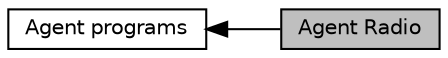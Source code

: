 digraph "Agent Radio"
{
  edge [fontname="Helvetica",fontsize="10",labelfontname="Helvetica",labelfontsize="10"];
  node [fontname="Helvetica",fontsize="10",shape=record];
  rankdir=LR;
  Node0 [label="Agent Radio",height=0.2,width=0.4,color="black", fillcolor="grey75", style="filled", fontcolor="black"];
  Node1 [label="Agent programs",height=0.2,width=0.4,color="black", fillcolor="white", style="filled",URL="$group__agents.html"];
  Node1->Node0 [shape=plaintext, dir="back", style="solid"];
}
